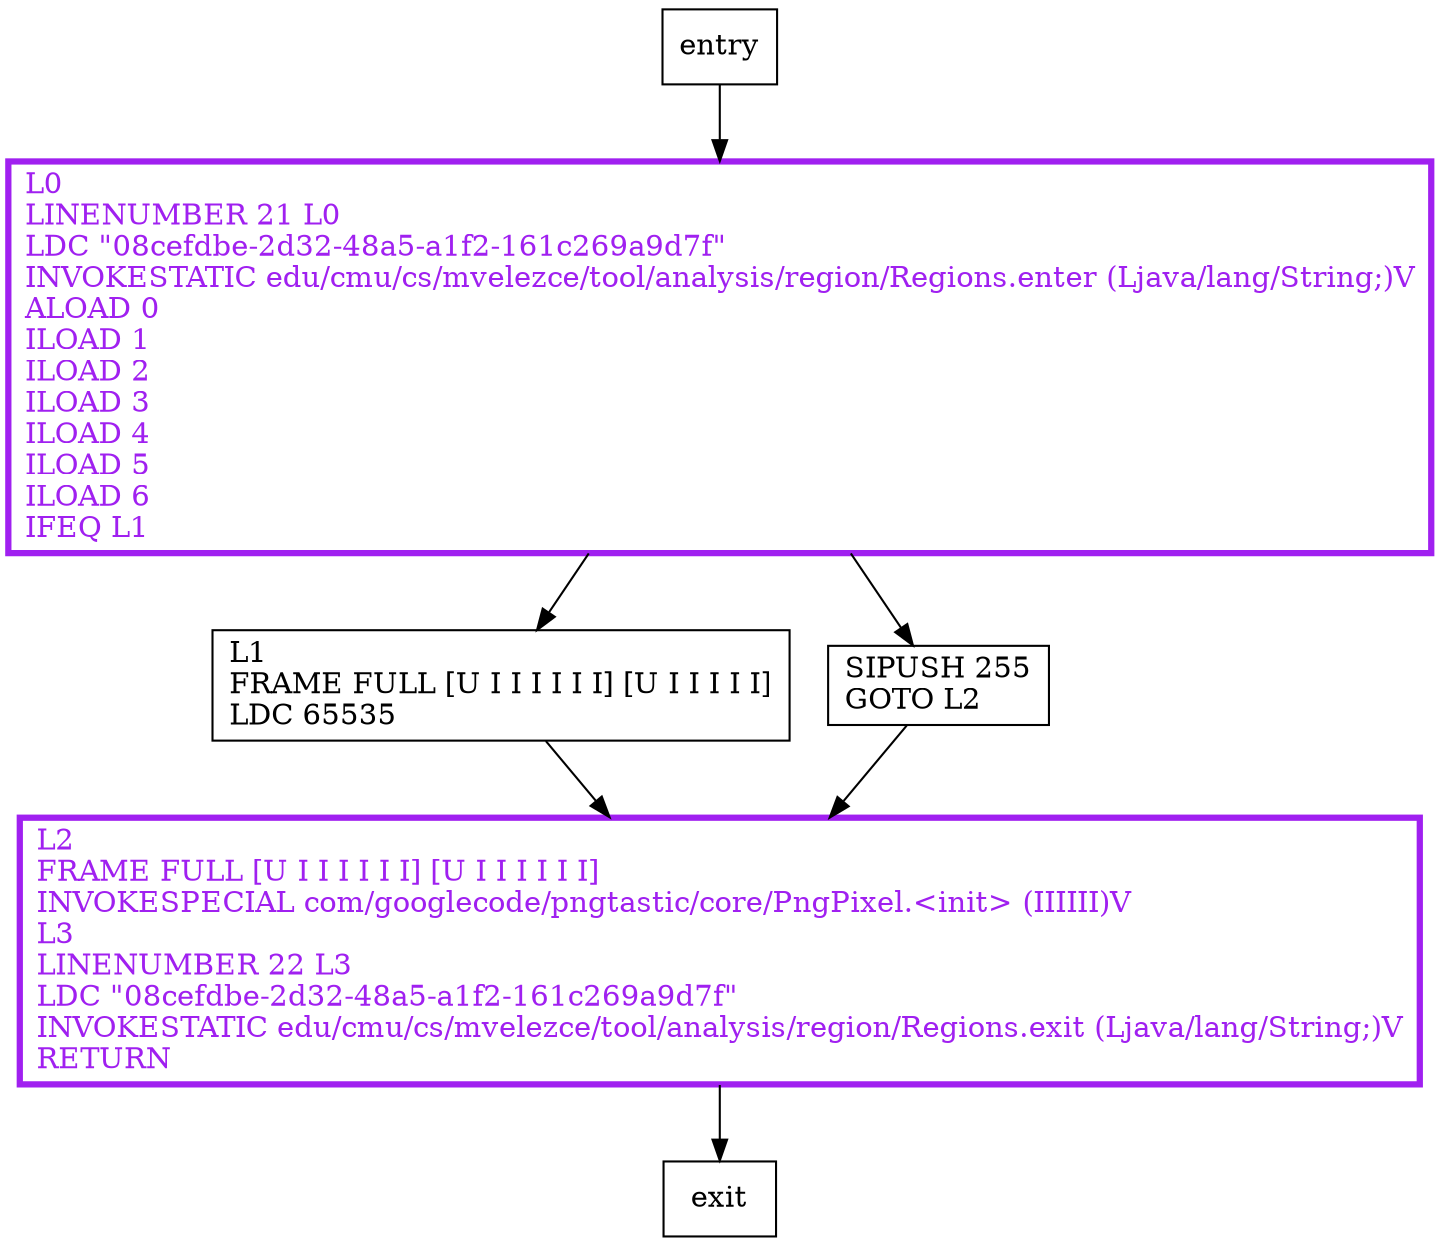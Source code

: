 digraph <init> {
node [shape=record];
1504642150 [label="L2\lFRAME FULL [U I I I I I I] [U I I I I I I]\lINVOKESPECIAL com/googlecode/pngtastic/core/PngPixel.\<init\> (IIIIII)V\lL3\lLINENUMBER 22 L3\lLDC \"08cefdbe-2d32-48a5-a1f2-161c269a9d7f\"\lINVOKESTATIC edu/cmu/cs/mvelezce/tool/analysis/region/Regions.exit (Ljava/lang/String;)V\lRETURN\l"];
888655833 [label="L1\lFRAME FULL [U I I I I I I] [U I I I I I]\lLDC 65535\l"];
1710265848 [label="SIPUSH 255\lGOTO L2\l"];
980138431 [label="L0\lLINENUMBER 21 L0\lLDC \"08cefdbe-2d32-48a5-a1f2-161c269a9d7f\"\lINVOKESTATIC edu/cmu/cs/mvelezce/tool/analysis/region/Regions.enter (Ljava/lang/String;)V\lALOAD 0\lILOAD 1\lILOAD 2\lILOAD 3\lILOAD 4\lILOAD 5\lILOAD 6\lIFEQ L1\l"];
entry;
exit;
1504642150 -> exit;
entry -> 980138431;
888655833 -> 1504642150;
1710265848 -> 1504642150;
980138431 -> 888655833;
980138431 -> 1710265848;
1504642150[fontcolor="purple", penwidth=3, color="purple"];
980138431[fontcolor="purple", penwidth=3, color="purple"];
}
